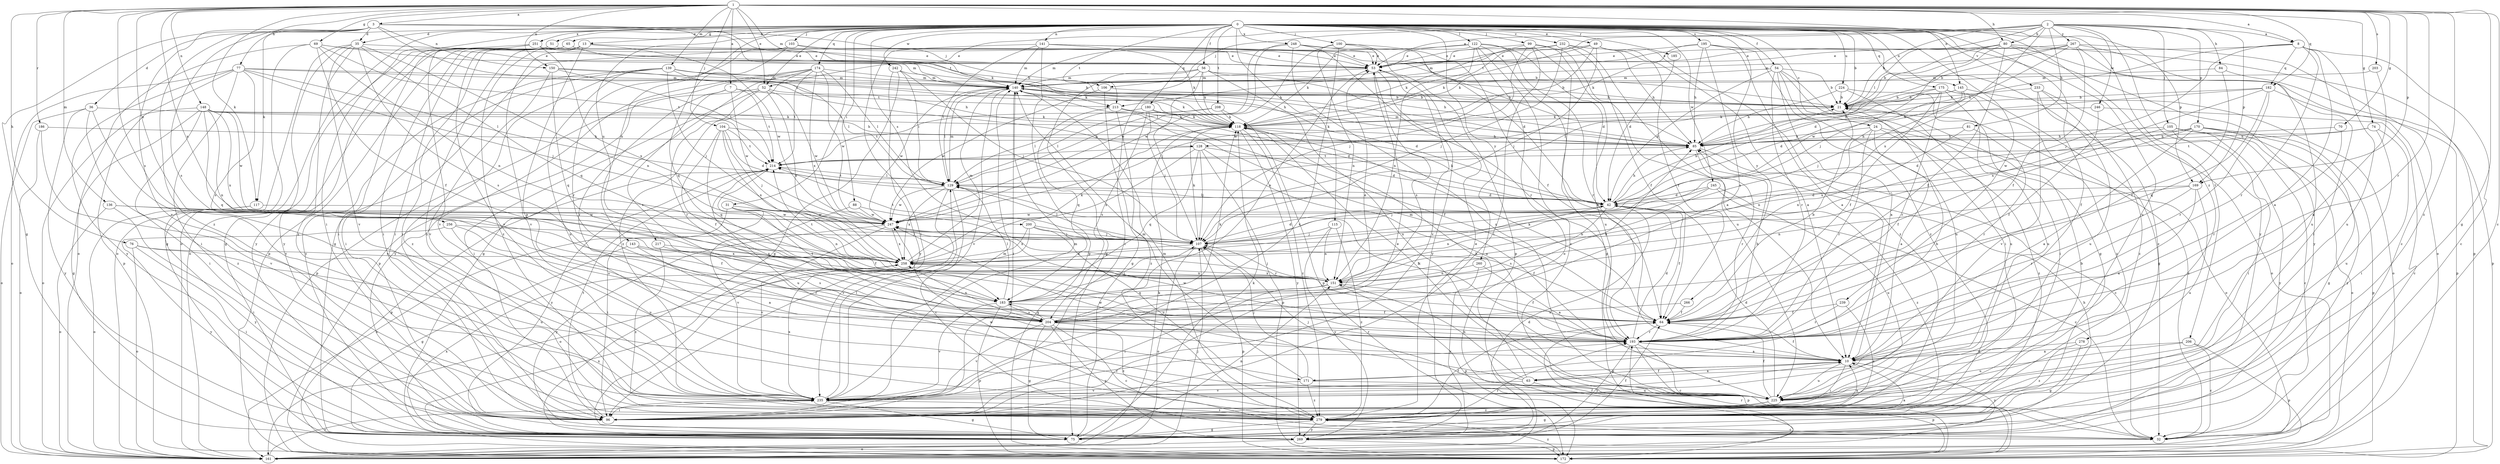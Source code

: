 strict digraph  {
0;
1;
2;
3;
7;
8;
10;
13;
21;
24;
31;
32;
35;
36;
42;
49;
51;
52;
53;
54;
56;
63;
64;
65;
69;
70;
74;
75;
76;
77;
80;
81;
84;
85;
88;
96;
99;
100;
103;
104;
105;
106;
107;
115;
117;
118;
122;
128;
129;
136;
139;
140;
141;
143;
145;
148;
150;
151;
161;
169;
170;
171;
172;
174;
175;
180;
182;
183;
185;
186;
193;
195;
200;
203;
204;
206;
208;
213;
214;
217;
224;
225;
232;
233;
235;
239;
242;
245;
246;
247;
248;
251;
256;
258;
260;
266;
267;
269;
278;
279;
0 -> 13  [label=b];
0 -> 21  [label=b];
0 -> 24  [label=c];
0 -> 31  [label=c];
0 -> 35  [label=d];
0 -> 49  [label=e];
0 -> 51  [label=e];
0 -> 52  [label=e];
0 -> 54  [label=f];
0 -> 56  [label=f];
0 -> 63  [label=f];
0 -> 65  [label=g];
0 -> 88  [label=i];
0 -> 96  [label=i];
0 -> 99  [label=j];
0 -> 100  [label=j];
0 -> 103  [label=j];
0 -> 115  [label=k];
0 -> 117  [label=k];
0 -> 122  [label=l];
0 -> 141  [label=n];
0 -> 143  [label=n];
0 -> 145  [label=n];
0 -> 161  [label=o];
0 -> 169  [label=p];
0 -> 174  [label=q];
0 -> 175  [label=q];
0 -> 180  [label=q];
0 -> 185  [label=r];
0 -> 195  [label=s];
0 -> 200  [label=s];
0 -> 206  [label=t];
0 -> 208  [label=t];
0 -> 213  [label=t];
0 -> 217  [label=u];
0 -> 224  [label=u];
0 -> 225  [label=u];
0 -> 232  [label=v];
0 -> 233  [label=v];
0 -> 239  [label=w];
0 -> 242  [label=w];
0 -> 245  [label=w];
0 -> 248  [label=x];
0 -> 251  [label=x];
0 -> 260  [label=y];
0 -> 266  [label=y];
0 -> 278  [label=z];
1 -> 3  [label=a];
1 -> 7  [label=a];
1 -> 8  [label=a];
1 -> 32  [label=c];
1 -> 52  [label=e];
1 -> 69  [label=g];
1 -> 70  [label=g];
1 -> 74  [label=g];
1 -> 75  [label=g];
1 -> 76  [label=h];
1 -> 77  [label=h];
1 -> 80  [label=h];
1 -> 104  [label=j];
1 -> 117  [label=k];
1 -> 136  [label=m];
1 -> 139  [label=m];
1 -> 140  [label=m];
1 -> 145  [label=n];
1 -> 148  [label=n];
1 -> 150  [label=n];
1 -> 169  [label=p];
1 -> 182  [label=q];
1 -> 186  [label=r];
1 -> 193  [label=r];
1 -> 203  [label=s];
1 -> 204  [label=s];
1 -> 256  [label=x];
1 -> 258  [label=x];
1 -> 279  [label=z];
2 -> 8  [label=a];
2 -> 21  [label=b];
2 -> 52  [label=e];
2 -> 53  [label=e];
2 -> 80  [label=h];
2 -> 81  [label=h];
2 -> 84  [label=h];
2 -> 105  [label=j];
2 -> 106  [label=j];
2 -> 128  [label=l];
2 -> 169  [label=p];
2 -> 170  [label=p];
2 -> 213  [label=t];
2 -> 246  [label=w];
2 -> 258  [label=x];
2 -> 267  [label=y];
2 -> 269  [label=y];
3 -> 35  [label=d];
3 -> 36  [label=d];
3 -> 75  [label=g];
3 -> 106  [label=j];
3 -> 118  [label=k];
3 -> 128  [label=l];
3 -> 150  [label=n];
3 -> 204  [label=s];
3 -> 213  [label=t];
3 -> 235  [label=v];
3 -> 279  [label=z];
7 -> 193  [label=r];
7 -> 204  [label=s];
7 -> 213  [label=t];
7 -> 214  [label=t];
7 -> 247  [label=w];
8 -> 10  [label=a];
8 -> 32  [label=c];
8 -> 53  [label=e];
8 -> 85  [label=h];
8 -> 107  [label=j];
8 -> 182  [label=q];
8 -> 193  [label=r];
8 -> 225  [label=u];
10 -> 63  [label=f];
10 -> 64  [label=f];
10 -> 96  [label=i];
10 -> 171  [label=p];
10 -> 225  [label=u];
10 -> 269  [label=y];
13 -> 53  [label=e];
13 -> 96  [label=i];
13 -> 171  [label=p];
13 -> 235  [label=v];
13 -> 247  [label=w];
13 -> 279  [label=z];
21 -> 32  [label=c];
21 -> 118  [label=k];
24 -> 10  [label=a];
24 -> 85  [label=h];
24 -> 151  [label=n];
24 -> 161  [label=o];
24 -> 193  [label=r];
24 -> 279  [label=z];
31 -> 64  [label=f];
31 -> 96  [label=i];
31 -> 151  [label=n];
31 -> 161  [label=o];
31 -> 247  [label=w];
35 -> 53  [label=e];
35 -> 151  [label=n];
35 -> 161  [label=o];
35 -> 183  [label=q];
35 -> 204  [label=s];
35 -> 235  [label=v];
35 -> 269  [label=y];
35 -> 279  [label=z];
36 -> 118  [label=k];
36 -> 161  [label=o];
36 -> 235  [label=v];
36 -> 269  [label=y];
36 -> 279  [label=z];
42 -> 21  [label=b];
42 -> 32  [label=c];
42 -> 64  [label=f];
42 -> 85  [label=h];
42 -> 118  [label=k];
42 -> 129  [label=l];
42 -> 151  [label=n];
42 -> 204  [label=s];
42 -> 247  [label=w];
49 -> 10  [label=a];
49 -> 53  [label=e];
49 -> 64  [label=f];
49 -> 107  [label=j];
49 -> 118  [label=k];
49 -> 247  [label=w];
49 -> 279  [label=z];
51 -> 53  [label=e];
51 -> 75  [label=g];
51 -> 96  [label=i];
51 -> 172  [label=p];
51 -> 269  [label=y];
52 -> 21  [label=b];
52 -> 96  [label=i];
52 -> 172  [label=p];
52 -> 193  [label=r];
52 -> 247  [label=w];
52 -> 258  [label=x];
53 -> 140  [label=m];
53 -> 204  [label=s];
53 -> 235  [label=v];
53 -> 269  [label=y];
54 -> 10  [label=a];
54 -> 21  [label=b];
54 -> 42  [label=d];
54 -> 75  [label=g];
54 -> 96  [label=i];
54 -> 140  [label=m];
54 -> 193  [label=r];
54 -> 225  [label=u];
56 -> 21  [label=b];
56 -> 75  [label=g];
56 -> 85  [label=h];
56 -> 96  [label=i];
56 -> 107  [label=j];
56 -> 118  [label=k];
56 -> 140  [label=m];
56 -> 225  [label=u];
63 -> 10  [label=a];
63 -> 118  [label=k];
63 -> 151  [label=n];
63 -> 172  [label=p];
63 -> 235  [label=v];
63 -> 247  [label=w];
64 -> 21  [label=b];
64 -> 118  [label=k];
64 -> 193  [label=r];
65 -> 53  [label=e];
65 -> 85  [label=h];
65 -> 96  [label=i];
65 -> 235  [label=v];
65 -> 279  [label=z];
69 -> 53  [label=e];
69 -> 64  [label=f];
69 -> 75  [label=g];
69 -> 140  [label=m];
69 -> 151  [label=n];
69 -> 161  [label=o];
69 -> 214  [label=t];
70 -> 85  [label=h];
70 -> 193  [label=r];
74 -> 85  [label=h];
74 -> 96  [label=i];
74 -> 214  [label=t];
74 -> 225  [label=u];
75 -> 10  [label=a];
75 -> 118  [label=k];
75 -> 151  [label=n];
75 -> 193  [label=r];
75 -> 258  [label=x];
76 -> 96  [label=i];
76 -> 161  [label=o];
76 -> 225  [label=u];
76 -> 258  [label=x];
77 -> 85  [label=h];
77 -> 96  [label=i];
77 -> 107  [label=j];
77 -> 129  [label=l];
77 -> 140  [label=m];
77 -> 161  [label=o];
77 -> 172  [label=p];
77 -> 204  [label=s];
77 -> 269  [label=y];
80 -> 21  [label=b];
80 -> 42  [label=d];
80 -> 53  [label=e];
80 -> 64  [label=f];
80 -> 107  [label=j];
80 -> 161  [label=o];
80 -> 172  [label=p];
80 -> 269  [label=y];
81 -> 85  [label=h];
81 -> 151  [label=n];
81 -> 193  [label=r];
84 -> 64  [label=f];
84 -> 140  [label=m];
84 -> 172  [label=p];
85 -> 32  [label=c];
85 -> 140  [label=m];
85 -> 193  [label=r];
85 -> 214  [label=t];
88 -> 193  [label=r];
88 -> 235  [label=v];
88 -> 247  [label=w];
96 -> 21  [label=b];
96 -> 53  [label=e];
96 -> 140  [label=m];
96 -> 214  [label=t];
99 -> 10  [label=a];
99 -> 53  [label=e];
99 -> 96  [label=i];
99 -> 107  [label=j];
99 -> 118  [label=k];
99 -> 172  [label=p];
99 -> 225  [label=u];
100 -> 53  [label=e];
100 -> 64  [label=f];
100 -> 151  [label=n];
100 -> 172  [label=p];
100 -> 235  [label=v];
100 -> 247  [label=w];
103 -> 21  [label=b];
103 -> 53  [label=e];
103 -> 75  [label=g];
103 -> 183  [label=q];
103 -> 193  [label=r];
104 -> 42  [label=d];
104 -> 64  [label=f];
104 -> 85  [label=h];
104 -> 107  [label=j];
104 -> 183  [label=q];
104 -> 214  [label=t];
104 -> 258  [label=x];
105 -> 32  [label=c];
105 -> 64  [label=f];
105 -> 85  [label=h];
105 -> 96  [label=i];
105 -> 161  [label=o];
105 -> 269  [label=y];
106 -> 21  [label=b];
106 -> 75  [label=g];
106 -> 247  [label=w];
107 -> 42  [label=d];
107 -> 118  [label=k];
107 -> 129  [label=l];
107 -> 161  [label=o];
107 -> 172  [label=p];
107 -> 214  [label=t];
107 -> 258  [label=x];
115 -> 107  [label=j];
115 -> 151  [label=n];
115 -> 269  [label=y];
115 -> 279  [label=z];
117 -> 161  [label=o];
117 -> 247  [label=w];
117 -> 269  [label=y];
118 -> 85  [label=h];
118 -> 269  [label=y];
118 -> 279  [label=z];
122 -> 10  [label=a];
122 -> 32  [label=c];
122 -> 42  [label=d];
122 -> 53  [label=e];
122 -> 118  [label=k];
122 -> 140  [label=m];
122 -> 151  [label=n];
122 -> 161  [label=o];
122 -> 193  [label=r];
128 -> 10  [label=a];
128 -> 42  [label=d];
128 -> 107  [label=j];
128 -> 172  [label=p];
128 -> 183  [label=q];
128 -> 214  [label=t];
128 -> 258  [label=x];
129 -> 32  [label=c];
129 -> 42  [label=d];
129 -> 140  [label=m];
129 -> 214  [label=t];
129 -> 235  [label=v];
129 -> 247  [label=w];
129 -> 258  [label=x];
136 -> 64  [label=f];
136 -> 96  [label=i];
136 -> 161  [label=o];
136 -> 247  [label=w];
139 -> 21  [label=b];
139 -> 96  [label=i];
139 -> 107  [label=j];
139 -> 118  [label=k];
139 -> 129  [label=l];
139 -> 140  [label=m];
139 -> 225  [label=u];
139 -> 269  [label=y];
139 -> 279  [label=z];
140 -> 21  [label=b];
140 -> 42  [label=d];
140 -> 96  [label=i];
140 -> 118  [label=k];
140 -> 129  [label=l];
140 -> 235  [label=v];
140 -> 247  [label=w];
141 -> 53  [label=e];
141 -> 85  [label=h];
141 -> 96  [label=i];
141 -> 118  [label=k];
141 -> 129  [label=l];
141 -> 140  [label=m];
141 -> 172  [label=p];
143 -> 10  [label=a];
143 -> 75  [label=g];
143 -> 193  [label=r];
143 -> 258  [label=x];
145 -> 21  [label=b];
145 -> 42  [label=d];
145 -> 85  [label=h];
145 -> 107  [label=j];
145 -> 161  [label=o];
148 -> 75  [label=g];
148 -> 85  [label=h];
148 -> 96  [label=i];
148 -> 118  [label=k];
148 -> 151  [label=n];
148 -> 161  [label=o];
148 -> 183  [label=q];
148 -> 247  [label=w];
148 -> 258  [label=x];
150 -> 85  [label=h];
150 -> 140  [label=m];
150 -> 183  [label=q];
150 -> 214  [label=t];
150 -> 235  [label=v];
151 -> 64  [label=f];
151 -> 96  [label=i];
151 -> 107  [label=j];
151 -> 172  [label=p];
151 -> 183  [label=q];
151 -> 214  [label=t];
151 -> 258  [label=x];
161 -> 64  [label=f];
161 -> 85  [label=h];
161 -> 107  [label=j];
161 -> 118  [label=k];
161 -> 235  [label=v];
169 -> 10  [label=a];
169 -> 42  [label=d];
169 -> 151  [label=n];
169 -> 193  [label=r];
169 -> 225  [label=u];
170 -> 10  [label=a];
170 -> 42  [label=d];
170 -> 75  [label=g];
170 -> 85  [label=h];
170 -> 172  [label=p];
170 -> 258  [label=x];
170 -> 269  [label=y];
171 -> 21  [label=b];
171 -> 107  [label=j];
171 -> 140  [label=m];
171 -> 225  [label=u];
171 -> 235  [label=v];
171 -> 279  [label=z];
172 -> 193  [label=r];
172 -> 258  [label=x];
172 -> 279  [label=z];
174 -> 75  [label=g];
174 -> 129  [label=l];
174 -> 140  [label=m];
174 -> 172  [label=p];
174 -> 214  [label=t];
174 -> 247  [label=w];
174 -> 258  [label=x];
174 -> 269  [label=y];
174 -> 279  [label=z];
175 -> 21  [label=b];
175 -> 64  [label=f];
175 -> 75  [label=g];
175 -> 129  [label=l];
175 -> 193  [label=r];
175 -> 225  [label=u];
175 -> 279  [label=z];
180 -> 42  [label=d];
180 -> 107  [label=j];
180 -> 118  [label=k];
180 -> 129  [label=l];
180 -> 204  [label=s];
182 -> 21  [label=b];
182 -> 85  [label=h];
182 -> 172  [label=p];
182 -> 183  [label=q];
182 -> 193  [label=r];
182 -> 258  [label=x];
183 -> 53  [label=e];
183 -> 64  [label=f];
183 -> 107  [label=j];
183 -> 129  [label=l];
183 -> 172  [label=p];
183 -> 204  [label=s];
183 -> 235  [label=v];
185 -> 42  [label=d];
186 -> 85  [label=h];
186 -> 161  [label=o];
186 -> 235  [label=v];
193 -> 10  [label=a];
193 -> 32  [label=c];
193 -> 42  [label=d];
193 -> 85  [label=h];
193 -> 129  [label=l];
193 -> 140  [label=m];
193 -> 172  [label=p];
193 -> 214  [label=t];
193 -> 247  [label=w];
193 -> 269  [label=y];
195 -> 10  [label=a];
195 -> 32  [label=c];
195 -> 53  [label=e];
195 -> 85  [label=h];
195 -> 118  [label=k];
195 -> 204  [label=s];
195 -> 279  [label=z];
200 -> 64  [label=f];
200 -> 107  [label=j];
200 -> 161  [label=o];
200 -> 225  [label=u];
200 -> 258  [label=x];
203 -> 10  [label=a];
203 -> 140  [label=m];
204 -> 32  [label=c];
204 -> 53  [label=e];
204 -> 75  [label=g];
204 -> 85  [label=h];
204 -> 118  [label=k];
204 -> 183  [label=q];
204 -> 193  [label=r];
204 -> 235  [label=v];
204 -> 258  [label=x];
204 -> 269  [label=y];
204 -> 279  [label=z];
206 -> 10  [label=a];
206 -> 32  [label=c];
206 -> 172  [label=p];
206 -> 225  [label=u];
208 -> 118  [label=k];
208 -> 129  [label=l];
208 -> 172  [label=p];
208 -> 214  [label=t];
213 -> 64  [label=f];
213 -> 118  [label=k];
213 -> 183  [label=q];
213 -> 279  [label=z];
214 -> 129  [label=l];
214 -> 172  [label=p];
214 -> 225  [label=u];
214 -> 269  [label=y];
217 -> 204  [label=s];
217 -> 258  [label=x];
217 -> 279  [label=z];
224 -> 21  [label=b];
224 -> 85  [label=h];
224 -> 96  [label=i];
224 -> 225  [label=u];
225 -> 42  [label=d];
225 -> 64  [label=f];
225 -> 75  [label=g];
225 -> 107  [label=j];
225 -> 118  [label=k];
225 -> 279  [label=z];
232 -> 53  [label=e];
232 -> 64  [label=f];
232 -> 85  [label=h];
232 -> 107  [label=j];
232 -> 118  [label=k];
232 -> 140  [label=m];
232 -> 225  [label=u];
233 -> 21  [label=b];
233 -> 161  [label=o];
233 -> 225  [label=u];
233 -> 235  [label=v];
233 -> 279  [label=z];
235 -> 10  [label=a];
235 -> 75  [label=g];
235 -> 96  [label=i];
235 -> 129  [label=l];
235 -> 140  [label=m];
235 -> 193  [label=r];
235 -> 258  [label=x];
235 -> 279  [label=z];
239 -> 64  [label=f];
239 -> 193  [label=r];
239 -> 279  [label=z];
242 -> 75  [label=g];
242 -> 107  [label=j];
242 -> 129  [label=l];
242 -> 140  [label=m];
242 -> 269  [label=y];
245 -> 42  [label=d];
245 -> 107  [label=j];
245 -> 151  [label=n];
245 -> 225  [label=u];
245 -> 279  [label=z];
246 -> 32  [label=c];
246 -> 64  [label=f];
246 -> 118  [label=k];
247 -> 107  [label=j];
247 -> 235  [label=v];
247 -> 258  [label=x];
247 -> 269  [label=y];
248 -> 42  [label=d];
248 -> 53  [label=e];
248 -> 129  [label=l];
248 -> 193  [label=r];
248 -> 225  [label=u];
248 -> 247  [label=w];
251 -> 21  [label=b];
251 -> 53  [label=e];
251 -> 96  [label=i];
251 -> 161  [label=o];
251 -> 235  [label=v];
251 -> 258  [label=x];
256 -> 107  [label=j];
256 -> 204  [label=s];
256 -> 225  [label=u];
256 -> 269  [label=y];
258 -> 118  [label=k];
258 -> 140  [label=m];
258 -> 151  [label=n];
260 -> 10  [label=a];
260 -> 151  [label=n];
260 -> 269  [label=y];
266 -> 64  [label=f];
266 -> 204  [label=s];
267 -> 21  [label=b];
267 -> 32  [label=c];
267 -> 53  [label=e];
267 -> 64  [label=f];
267 -> 96  [label=i];
267 -> 140  [label=m];
267 -> 225  [label=u];
267 -> 247  [label=w];
269 -> 42  [label=d];
269 -> 64  [label=f];
269 -> 161  [label=o];
269 -> 172  [label=p];
278 -> 10  [label=a];
278 -> 75  [label=g];
278 -> 279  [label=z];
279 -> 10  [label=a];
279 -> 32  [label=c];
279 -> 53  [label=e];
279 -> 64  [label=f];
279 -> 75  [label=g];
279 -> 140  [label=m];
279 -> 247  [label=w];
279 -> 269  [label=y];
}
